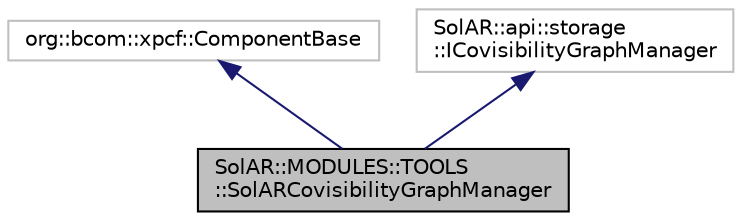 digraph "SolAR::MODULES::TOOLS::SolARCovisibilityGraphManager"
{
 // LATEX_PDF_SIZE
  edge [fontname="Helvetica",fontsize="10",labelfontname="Helvetica",labelfontsize="10"];
  node [fontname="Helvetica",fontsize="10",shape=record];
  Node1 [label="SolAR::MODULES::TOOLS\l::SolARCovisibilityGraphManager",height=0.2,width=0.4,color="black", fillcolor="grey75", style="filled", fontcolor="black",tooltip="A storage component to store a covisibility graph where each vertex is an id of a keyframe and each e..."];
  Node2 -> Node1 [dir="back",color="midnightblue",fontsize="10",style="solid",fontname="Helvetica"];
  Node2 [label="org::bcom::xpcf::ComponentBase",height=0.2,width=0.4,color="grey75", fillcolor="white", style="filled",tooltip=" "];
  Node3 -> Node1 [dir="back",color="midnightblue",fontsize="10",style="solid",fontname="Helvetica"];
  Node3 [label="SolAR::api::storage\l::ICovisibilityGraphManager",height=0.2,width=0.4,color="grey75", fillcolor="white", style="filled",tooltip=" "];
}
